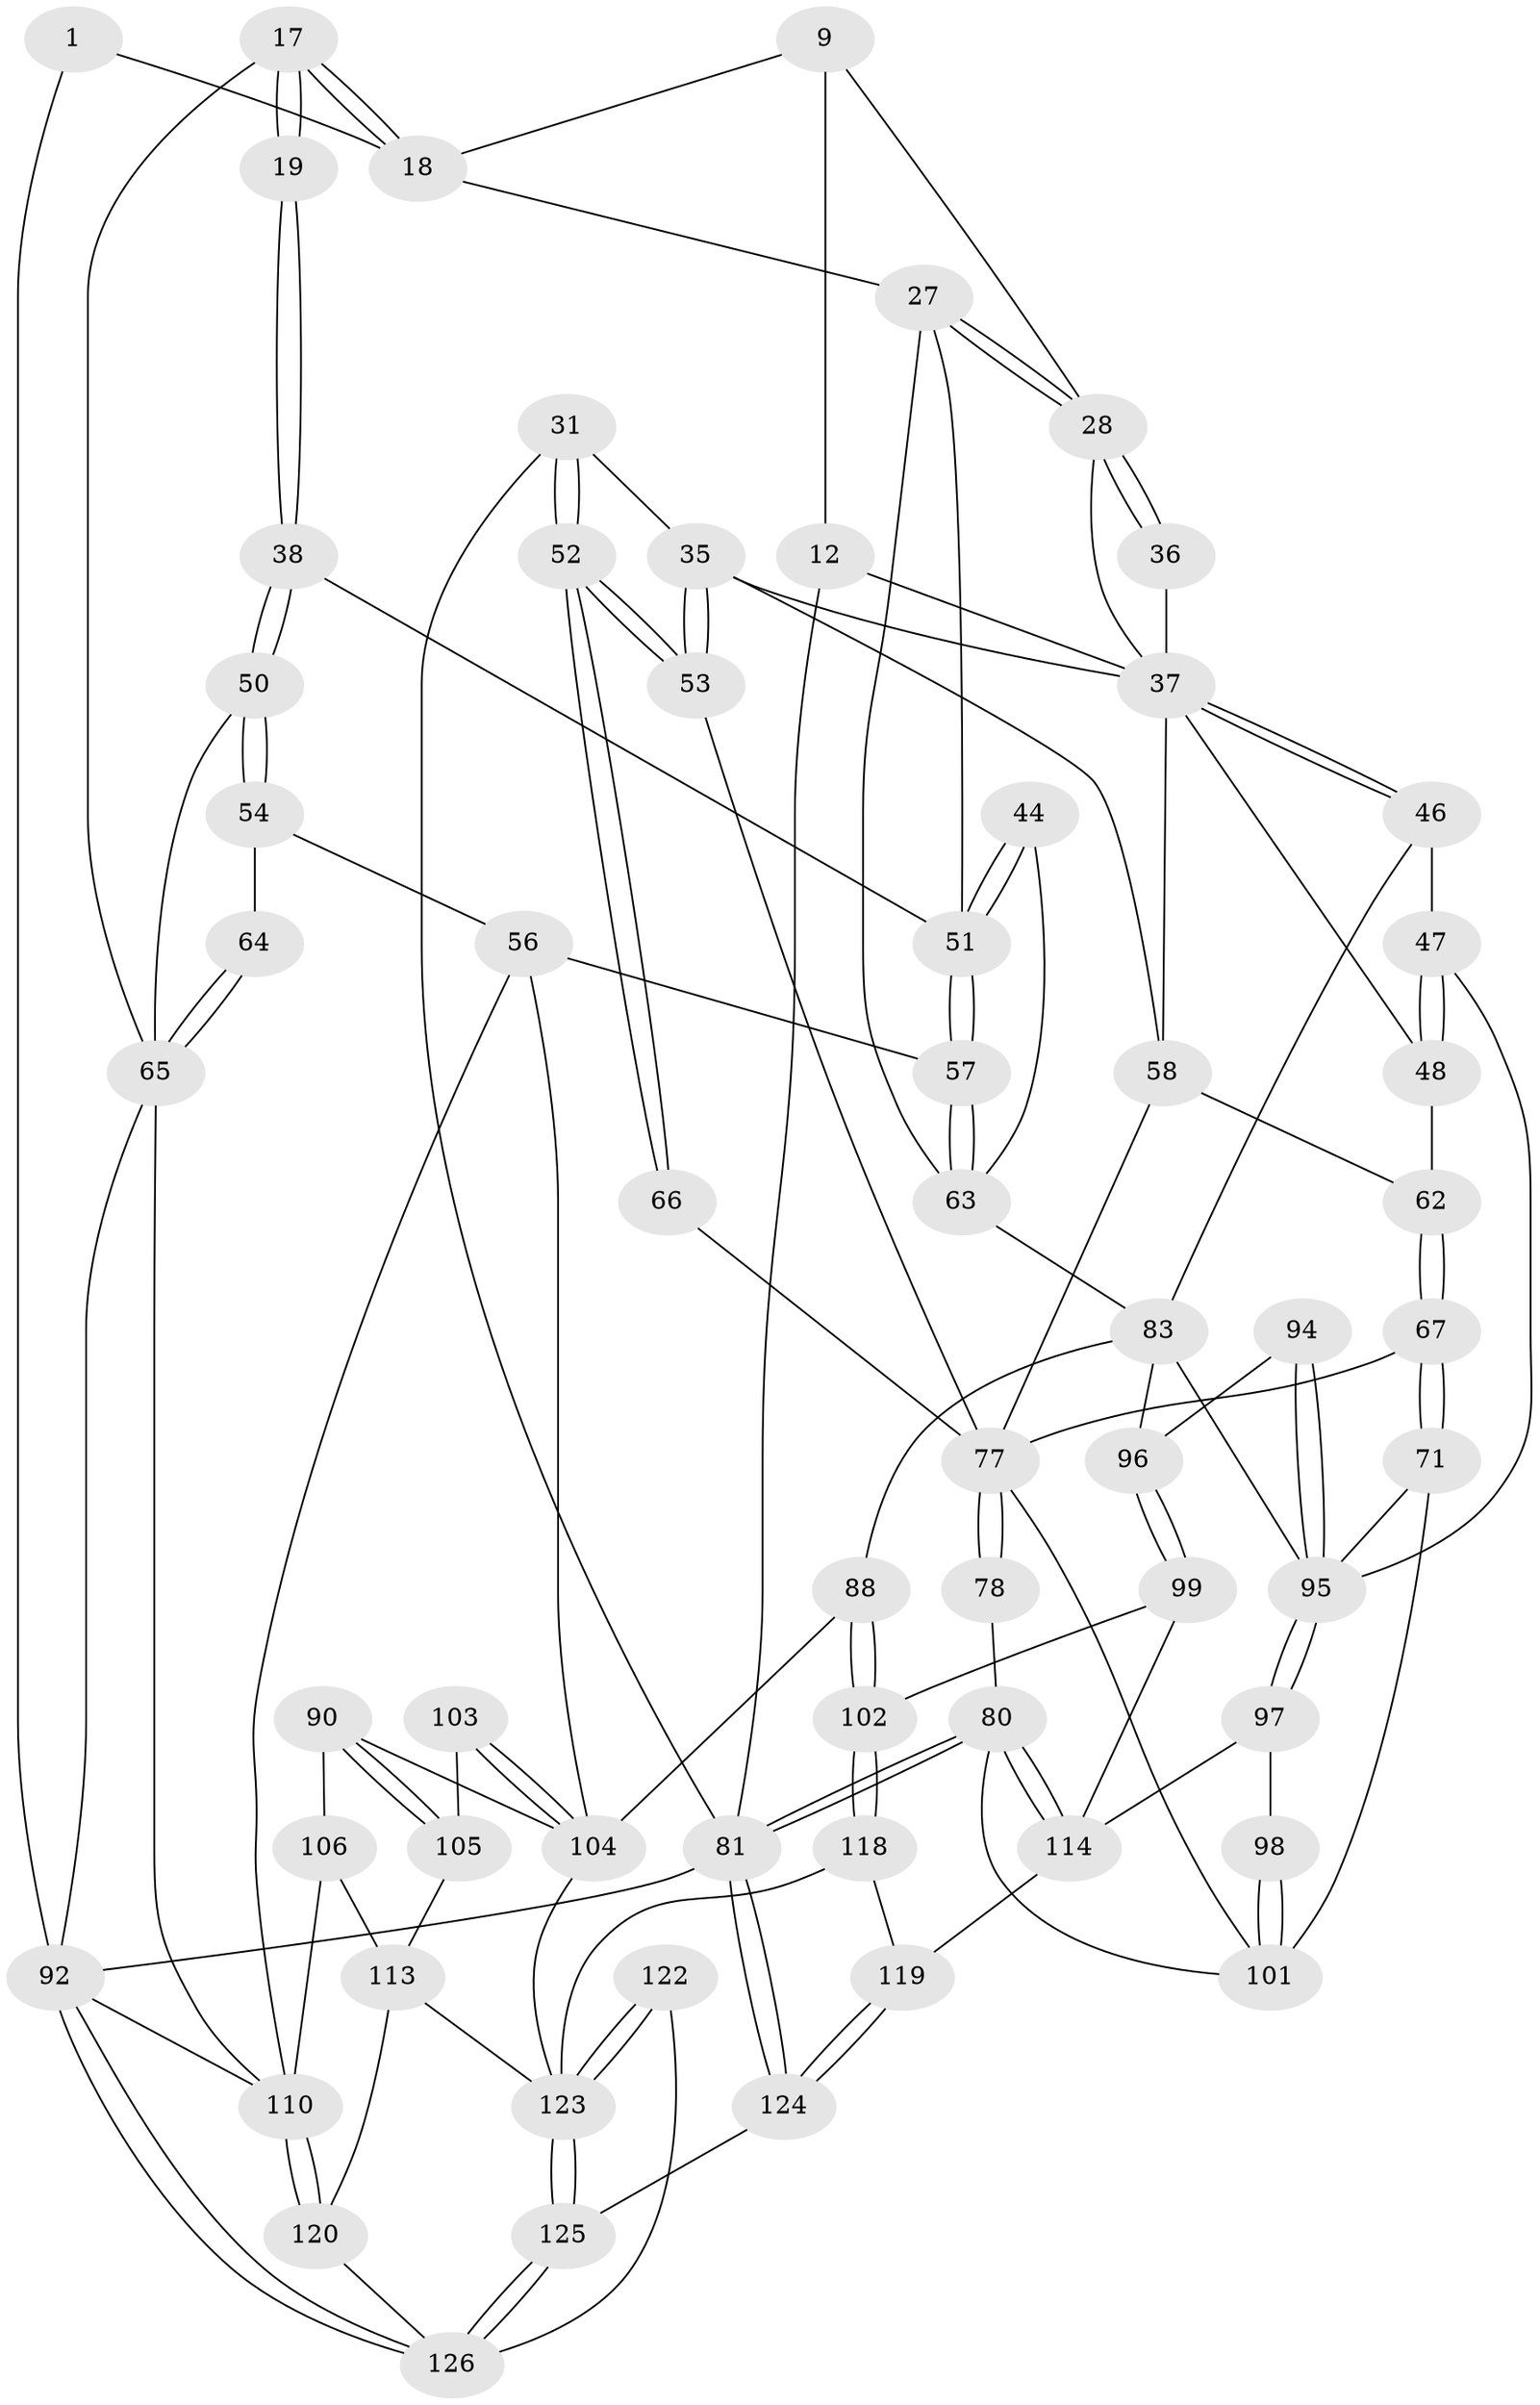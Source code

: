 // original degree distribution, {3: 0.015873015873015872, 5: 0.5238095238095238, 4: 0.23809523809523808, 6: 0.2222222222222222}
// Generated by graph-tools (version 1.1) at 2025/00/03/09/25 05:00:46]
// undirected, 63 vertices, 144 edges
graph export_dot {
graph [start="1"]
  node [color=gray90,style=filled];
  1 [pos="+0.6343217611204595+0"];
  9 [pos="+0.4208584220416616+0.08869986700875972"];
  12 [pos="+0.20055692873368847+0.1335054287413263",super="+4+11"];
  17 [pos="+0.7603854432924909+0.17506690629892804",super="+13+14"];
  18 [pos="+0.6135341598857453+0.14715420989071543",super="+8"];
  19 [pos="+0.795359386637491+0.20492621522631724"];
  27 [pos="+0.44068453844934646+0.28966555113901665",super="+26+25"];
  28 [pos="+0.4400353164796635+0.2884986036016342",super="+20+21"];
  31 [pos="+0+0"];
  35 [pos="+0.13767300443937033+0.24206203213910338",super="+30"];
  36 [pos="+0.32056766634545736+0.24205290950400138"];
  37 [pos="+0.3023922900205239+0.25296701671666544",super="+32+33+29"];
  38 [pos="+0.7964253597287885+0.20863456630727092"];
  44 [pos="+0.6343280038794312+0.2830763328032851"];
  46 [pos="+0.34155786854293796+0.36334655565927676"];
  47 [pos="+0.2713162784457655+0.36702144082183236"];
  48 [pos="+0.2694080200715692+0.3658656438602722"];
  50 [pos="+0.8413120741032284+0.23785418827250523"];
  51 [pos="+0.690502788515239+0.3496166583876938",super="+39+40"];
  52 [pos="+0+0.07137430729522556"];
  53 [pos="+0.07313770297896299+0.2766939873038986"];
  54 [pos="+0.905657160904956+0.33601608115661913"];
  56 [pos="+0.7138788201592352+0.41745545461176464",super="+55"];
  57 [pos="+0.6900294324014552+0.39893903107378964"];
  58 [pos="+0.16503134283472926+0.3136398754456307",super="+34"];
  62 [pos="+0.21007005603823084+0.365242349065247"];
  63 [pos="+0.5429106530660308+0.4238752647347887",super="+42+43+41"];
  64 [pos="+0.9264277180594319+0.3324039331790235"];
  65 [pos="+1+0.3305301462370376",super="+16+49"];
  66 [pos="+0+0.3574752990038963"];
  67 [pos="+0.12413242684475798+0.42992021255887647"];
  71 [pos="+0.19535117887562212+0.49252052833994936"];
  77 [pos="+0.05153675625654636+0.4967285284315915",super="+68+59+72"];
  78 [pos="+0+0.5202797621889209"];
  80 [pos="+0+0.9896892316445475",super="+79"];
  81 [pos="+0+1",super="+3"];
  83 [pos="+0.4644241906963402+0.558219238590477",super="+73+82+45"];
  88 [pos="+0.5600368192083462+0.6630176929030775"];
  90 [pos="+0.867429864574551+0.5668991458507683"];
  92 [pos="+1+1",super="+2"];
  94 [pos="+0.3355297518384184+0.5342008761443552"];
  95 [pos="+0.24273892783512846+0.6682515323753311",super="+70+69+74"];
  96 [pos="+0.365067169643839+0.561771005694335"];
  97 [pos="+0.23903186818187264+0.6899320461275362"];
  98 [pos="+0.20663461790292142+0.6875718560554696"];
  99 [pos="+0.36298880699254604+0.7271847194567824"];
  101 [pos="+0+0.877161355475766",super="+85+84"];
  102 [pos="+0.39312757305628043+0.7249187775633703"];
  103 [pos="+0.6246131202494691+0.6833146950440239"];
  104 [pos="+0.5862106179317879+0.6769590183838029",super="+87+91"];
  105 [pos="+0.729372717312036+0.7278861696944536"];
  106 [pos="+0.8857643129140416+0.638198238087394",super="+89"];
  110 [pos="+1+0.8734883809932764",super="+109+76"];
  113 [pos="+0.7923530082408435+0.8409276845265076",super="+108"];
  114 [pos="+0.2780263659553235+0.8770704929090835",super="+100"];
  118 [pos="+0.4828253993801332+0.9264427397059168"];
  119 [pos="+0.29340549085713585+0.9050156436126884"];
  120 [pos="+0.8071989119846374+0.8567591915468559",super="+112+111"];
  122 [pos="+0.663116437731847+0.9292377276963237"];
  123 [pos="+0.5316943964427907+1",super="+117+116+115"];
  124 [pos="+0.30142921330041267+1"];
  125 [pos="+0.5275223493595823+1"];
  126 [pos="+0.8932707929890664+1",super="+121"];
  1 -- 92;
  1 -- 18;
  9 -- 18;
  9 -- 28;
  9 -- 12;
  12 -- 81;
  12 -- 37 [weight=2];
  17 -- 18 [weight=2];
  17 -- 18;
  17 -- 19 [weight=2];
  17 -- 19;
  17 -- 65;
  18 -- 27 [weight=2];
  19 -- 38;
  19 -- 38;
  27 -- 28;
  27 -- 28;
  27 -- 51;
  27 -- 63 [weight=2];
  28 -- 36 [weight=2];
  28 -- 36;
  28 -- 37;
  31 -- 52;
  31 -- 52;
  31 -- 81;
  31 -- 35;
  35 -- 53;
  35 -- 53;
  35 -- 58;
  35 -- 37;
  36 -- 37;
  37 -- 46;
  37 -- 46;
  37 -- 48;
  37 -- 58;
  38 -- 50;
  38 -- 50;
  38 -- 51;
  44 -- 51 [weight=2];
  44 -- 51;
  44 -- 63;
  46 -- 47;
  46 -- 83;
  47 -- 48;
  47 -- 48;
  47 -- 95;
  48 -- 62;
  50 -- 54;
  50 -- 54;
  50 -- 65;
  51 -- 57;
  51 -- 57;
  52 -- 53;
  52 -- 53;
  52 -- 66;
  52 -- 66;
  53 -- 77;
  54 -- 64;
  54 -- 56;
  56 -- 57;
  56 -- 104;
  56 -- 110;
  57 -- 63;
  57 -- 63;
  58 -- 62;
  58 -- 77;
  62 -- 67;
  62 -- 67;
  63 -- 83 [weight=2];
  64 -- 65 [weight=2];
  64 -- 65;
  65 -- 92;
  65 -- 110;
  66 -- 77 [weight=2];
  67 -- 71;
  67 -- 71;
  67 -- 77;
  71 -- 95;
  71 -- 101;
  77 -- 78 [weight=2];
  77 -- 78;
  77 -- 101;
  78 -- 80;
  80 -- 81;
  80 -- 81;
  80 -- 114;
  80 -- 114;
  80 -- 101;
  81 -- 124;
  81 -- 124;
  81 -- 92 [weight=2];
  83 -- 96;
  83 -- 88;
  83 -- 95;
  88 -- 102;
  88 -- 102;
  88 -- 104;
  90 -- 105;
  90 -- 105;
  90 -- 104;
  90 -- 106;
  92 -- 126;
  92 -- 126;
  92 -- 110;
  94 -- 95 [weight=2];
  94 -- 95;
  94 -- 96;
  95 -- 97;
  95 -- 97;
  96 -- 99;
  96 -- 99;
  97 -- 98;
  97 -- 114;
  98 -- 101 [weight=2];
  98 -- 101;
  99 -- 102;
  99 -- 114;
  102 -- 118;
  102 -- 118;
  103 -- 104 [weight=2];
  103 -- 104;
  103 -- 105;
  104 -- 123;
  105 -- 113;
  106 -- 110 [weight=2];
  106 -- 113;
  110 -- 120 [weight=2];
  110 -- 120;
  113 -- 120 [weight=2];
  113 -- 123;
  114 -- 119;
  118 -- 119;
  118 -- 123;
  119 -- 124;
  119 -- 124;
  120 -- 126;
  122 -- 123 [weight=2];
  122 -- 123;
  122 -- 126;
  123 -- 125;
  123 -- 125;
  124 -- 125;
  125 -- 126;
  125 -- 126;
}
